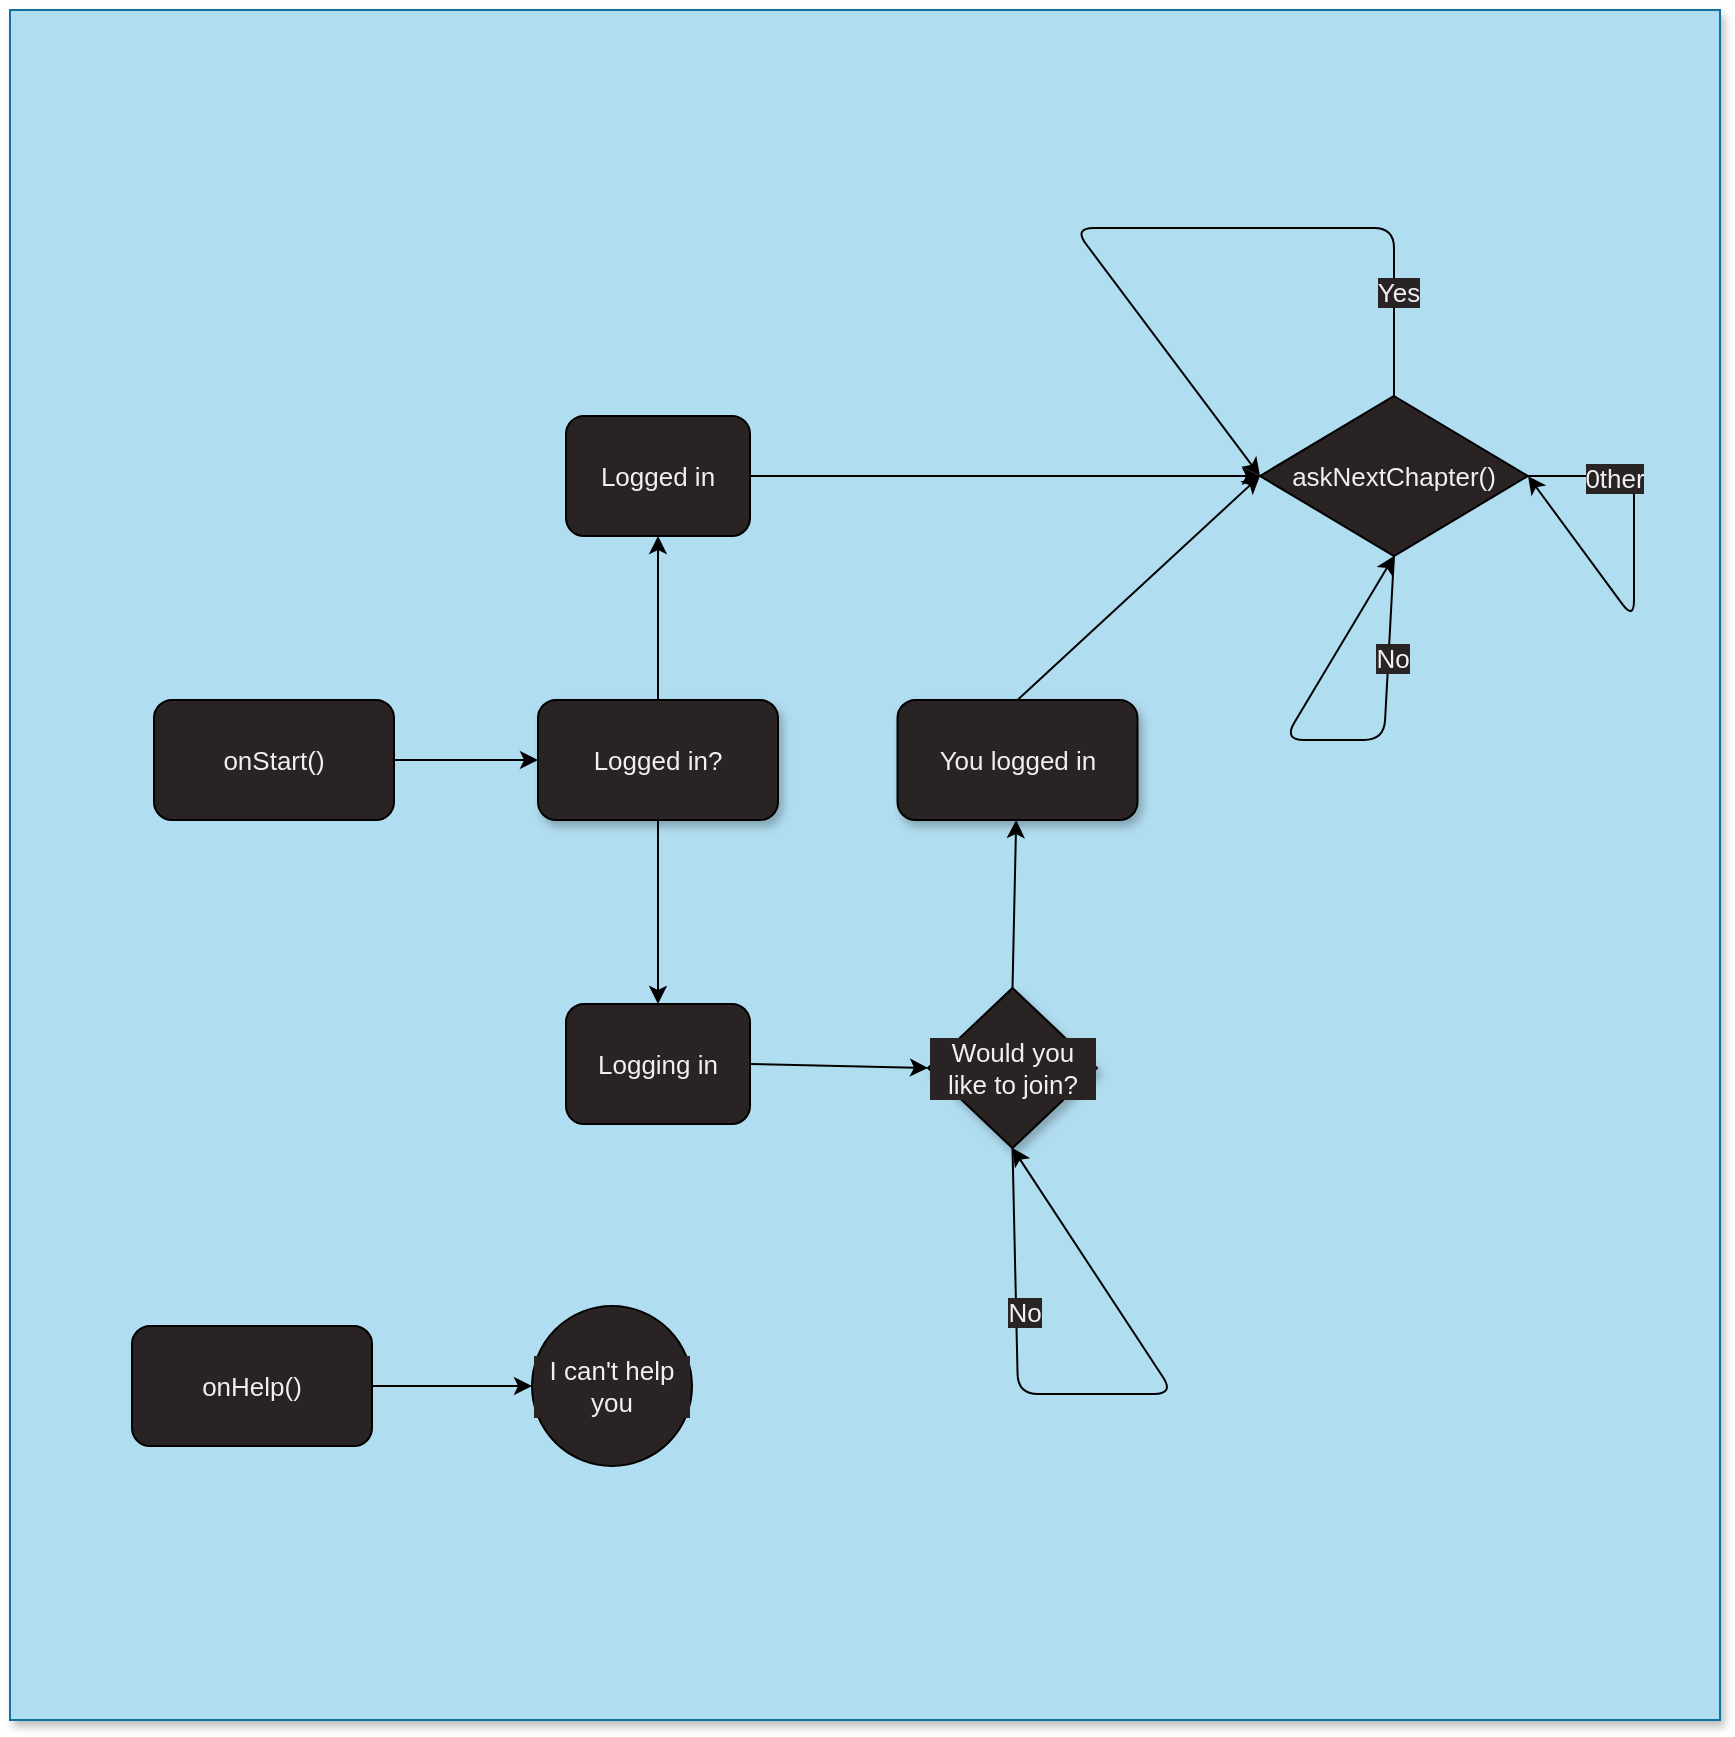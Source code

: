 <mxfile>
    <diagram id="0ou3tJIleFjJoa_R5QhZ" name="Page-1">
        <mxGraphModel dx="2732" dy="3599" grid="0" gridSize="10" guides="1" tooltips="1" connect="1" arrows="1" fold="1" page="1" pageScale="1" pageWidth="827" pageHeight="1169" math="0" shadow="0">
            <root>
                <mxCell id="0"/>
                <mxCell id="1" parent="0"/>
                <mxCell id="51" value="" style="whiteSpace=wrap;html=1;aspect=fixed;shadow=1;labelBackgroundColor=#2A2323;fontSize=13;strokeColor=#10739e;fillColor=#b1ddf0;" vertex="1" parent="1">
                    <mxGeometry x="-20" y="-75" width="855" height="855" as="geometry"/>
                </mxCell>
                <mxCell id="4" value="" style="edgeStyle=none;html=1;entryX=0;entryY=0.5;entryDx=0;entryDy=0;fillColor=#2A2323;strokeColor=#000000;labelBackgroundColor=#2A2323;fontColor=#F0F0F0;fontSize=13;" parent="1" source="2" target="44" edge="1">
                    <mxGeometry relative="1" as="geometry">
                        <mxPoint x="250" y="300" as="targetPoint"/>
                    </mxGeometry>
                </mxCell>
                <mxCell id="2" value="onStart()" style="rounded=1;whiteSpace=wrap;html=1;fillColor=#2A2323;strokeColor=#000000;labelBackgroundColor=#2A2323;fontColor=#F0F0F0;fontSize=13;" parent="1" vertex="1">
                    <mxGeometry x="52" y="270" width="120" height="60" as="geometry"/>
                </mxCell>
                <mxCell id="7" style="edgeStyle=none;html=1;exitX=1;exitY=0.5;exitDx=0;exitDy=0;entryX=0;entryY=0.5;entryDx=0;entryDy=0;fillColor=#2A2323;strokeColor=#000000;labelBackgroundColor=#2A2323;fontColor=#F0F0F0;fontSize=13;" parent="1" source="34" target="25" edge="1">
                    <mxGeometry relative="1" as="geometry">
                        <mxPoint x="388" y="130" as="targetPoint"/>
                        <Array as="points"/>
                    </mxGeometry>
                </mxCell>
                <mxCell id="16" style="edgeStyle=none;html=1;fillColor=#2A2323;strokeColor=#000000;labelBackgroundColor=#2A2323;fontColor=#F0F0F0;fontSize=13;" parent="1" source="15" target="17" edge="1">
                    <mxGeometry relative="1" as="geometry">
                        <mxPoint x="271" y="438" as="targetPoint"/>
                    </mxGeometry>
                </mxCell>
                <mxCell id="15" value="onHelp()" style="rounded=1;whiteSpace=wrap;html=1;fillColor=#2A2323;strokeColor=#000000;labelBackgroundColor=#2A2323;fontColor=#F0F0F0;fontSize=13;" parent="1" vertex="1">
                    <mxGeometry x="41" y="583" width="120" height="60" as="geometry"/>
                </mxCell>
                <mxCell id="17" value="I can't help you" style="ellipse;whiteSpace=wrap;html=1;aspect=fixed;fillColor=#2A2323;strokeColor=#000000;labelBackgroundColor=#2A2323;fontColor=#F0F0F0;fontSize=13;" parent="1" vertex="1">
                    <mxGeometry x="241" y="573" width="80" height="80" as="geometry"/>
                </mxCell>
                <mxCell id="35" value="" style="edgeStyle=none;html=1;entryX=0;entryY=0.5;entryDx=0;entryDy=0;exitX=1;exitY=0.5;exitDx=0;exitDy=0;fillColor=#2A2323;strokeColor=#000000;labelBackgroundColor=#2A2323;fontColor=#F0F0F0;fontSize=13;" edge="1" parent="1" source="47" target="40">
                    <mxGeometry relative="1" as="geometry">
                        <mxPoint x="433" y="429" as="targetPoint"/>
                        <Array as="points"/>
                    </mxGeometry>
                </mxCell>
                <mxCell id="41" value="" style="edgeStyle=none;html=1;exitX=0.5;exitY=0;exitDx=0;exitDy=0;fillColor=#2A2323;strokeColor=#000000;labelBackgroundColor=#2A2323;fontColor=#F0F0F0;fontSize=13;" edge="1" parent="1" source="44" target="34">
                    <mxGeometry relative="1" as="geometry"/>
                </mxCell>
                <mxCell id="24" style="edgeStyle=none;html=1;entryX=0;entryY=0.5;entryDx=0;entryDy=0;exitX=0.5;exitY=0;exitDx=0;exitDy=0;fillColor=#2A2323;strokeColor=#000000;labelBackgroundColor=#2A2323;fontColor=#F0F0F0;fontSize=13;" parent="1" source="36" target="25" edge="1">
                    <mxGeometry relative="1" as="geometry">
                        <Array as="points"/>
                    </mxGeometry>
                </mxCell>
                <mxCell id="37" style="edgeStyle=none;html=1;exitX=0.5;exitY=0;exitDx=0;exitDy=0;fillColor=#2A2323;strokeColor=#000000;labelBackgroundColor=#2A2323;fontColor=#F0F0F0;fontSize=13;" edge="1" parent="1" source="40" target="36">
                    <mxGeometry relative="1" as="geometry">
                        <mxPoint x="493" y="399" as="sourcePoint"/>
                    </mxGeometry>
                </mxCell>
                <mxCell id="26" style="edgeStyle=none;html=1;exitX=0.5;exitY=1;exitDx=0;exitDy=0;entryX=0.5;entryY=1;entryDx=0;entryDy=0;fillColor=#2A2323;strokeColor=#000000;labelBackgroundColor=#2A2323;fontColor=#F0F0F0;fontSize=13;" parent="1" source="25" edge="1" target="25">
                    <mxGeometry relative="1" as="geometry">
                        <mxPoint x="615" y="198" as="targetPoint"/>
                        <Array as="points">
                            <mxPoint x="667" y="290"/>
                            <mxPoint x="617" y="290"/>
                        </Array>
                    </mxGeometry>
                </mxCell>
                <mxCell id="30" value="No" style="edgeLabel;html=1;align=center;verticalAlign=middle;resizable=0;points=[];fillColor=#2A2323;strokeColor=#000000;labelBackgroundColor=#2A2323;fontColor=#F0F0F0;fontSize=13;" vertex="1" connectable="0" parent="26">
                    <mxGeometry x="-0.595" y="1" relative="1" as="geometry">
                        <mxPoint as="offset"/>
                    </mxGeometry>
                </mxCell>
                <mxCell id="28" style="edgeStyle=none;html=1;exitX=1;exitY=0.5;exitDx=0;exitDy=0;entryX=1;entryY=0.5;entryDx=0;entryDy=0;fillColor=#2A2323;strokeColor=#000000;labelBackgroundColor=#2A2323;fontColor=#F0F0F0;fontSize=13;" edge="1" parent="1" source="25" target="25">
                    <mxGeometry relative="1" as="geometry">
                        <mxPoint x="785" y="227" as="targetPoint"/>
                        <Array as="points">
                            <mxPoint x="792" y="158"/>
                            <mxPoint x="792" y="230"/>
                        </Array>
                    </mxGeometry>
                </mxCell>
                <mxCell id="29" value="0ther" style="edgeLabel;html=1;align=center;verticalAlign=middle;resizable=0;points=[];fillColor=#2A2323;strokeColor=#000000;labelBackgroundColor=#2A2323;fontColor=#F0F0F0;fontSize=13;" vertex="1" connectable="0" parent="28">
                    <mxGeometry x="-0.604" y="-1" relative="1" as="geometry">
                        <mxPoint as="offset"/>
                    </mxGeometry>
                </mxCell>
                <mxCell id="25" value="&lt;span style=&quot;font-size: 13px;&quot;&gt;askNextChapter()&lt;br style=&quot;font-size: 13px;&quot;&gt;&lt;/span&gt;" style="rhombus;whiteSpace=wrap;html=1;fillColor=#2A2323;strokeColor=#000000;labelBackgroundColor=#2A2323;fontColor=#F0F0F0;fontSize=13;" parent="1" vertex="1">
                    <mxGeometry x="605" y="118" width="134" height="80" as="geometry"/>
                </mxCell>
                <mxCell id="27" style="edgeStyle=none;html=1;exitX=0.5;exitY=0;exitDx=0;exitDy=0;entryX=0;entryY=0.5;entryDx=0;entryDy=0;fillColor=#2A2323;strokeColor=#000000;labelBackgroundColor=#2A2323;fontColor=#F0F0F0;fontSize=13;" parent="1" source="25" target="25" edge="1">
                    <mxGeometry relative="1" as="geometry">
                        <Array as="points">
                            <mxPoint x="672" y="34"/>
                            <mxPoint x="512" y="34"/>
                        </Array>
                    </mxGeometry>
                </mxCell>
                <mxCell id="31" value="Yes" style="edgeLabel;html=1;align=center;verticalAlign=middle;resizable=0;points=[];fillColor=#2A2323;strokeColor=#000000;labelBackgroundColor=#2A2323;fontColor=#F0F0F0;fontSize=13;" vertex="1" connectable="0" parent="27">
                    <mxGeometry x="-0.739" y="-2" relative="1" as="geometry">
                        <mxPoint as="offset"/>
                    </mxGeometry>
                </mxCell>
                <mxCell id="34" value="Logged in" style="rounded=1;whiteSpace=wrap;html=1;labelBackgroundColor=#2A2323;fillColor=#2A2323;strokeColor=#000000;fontColor=#F0F0F0;fontSize=13;" vertex="1" parent="1">
                    <mxGeometry x="258" y="128" width="92" height="60" as="geometry"/>
                </mxCell>
                <mxCell id="36" value="You logged in" style="rounded=1;whiteSpace=wrap;html=1;shadow=1;fillColor=#2A2323;strokeColor=#000000;labelBackgroundColor=#2A2323;fontColor=#F0F0F0;fontSize=13;" vertex="1" parent="1">
                    <mxGeometry x="423.75" y="270" width="120" height="60" as="geometry"/>
                </mxCell>
                <mxCell id="43" style="edgeStyle=none;html=1;entryX=0.5;entryY=1;entryDx=0;entryDy=0;exitX=0.5;exitY=1;exitDx=0;exitDy=0;fillColor=#2A2323;strokeColor=#000000;labelBackgroundColor=#2A2323;fontColor=#F0F0F0;fontSize=13;" edge="1" parent="1" source="40" target="40">
                    <mxGeometry relative="1" as="geometry">
                        <mxPoint x="484" y="631" as="targetPoint"/>
                        <Array as="points">
                            <mxPoint x="484" y="617"/>
                            <mxPoint x="562" y="617"/>
                        </Array>
                    </mxGeometry>
                </mxCell>
                <mxCell id="49" value="No" style="edgeLabel;html=1;align=center;verticalAlign=middle;resizable=0;points=[];fillColor=#2A2323;strokeColor=#000000;labelBackgroundColor=#2A2323;fontColor=#F0F0F0;fontSize=13;" vertex="1" connectable="0" parent="43">
                    <mxGeometry x="-0.537" y="4" relative="1" as="geometry">
                        <mxPoint y="1" as="offset"/>
                    </mxGeometry>
                </mxCell>
                <mxCell id="40" value="&lt;span style=&quot;font-size: 13px;&quot;&gt;Would you like to join?&lt;/span&gt;" style="rhombus;whiteSpace=wrap;html=1;shadow=1;labelBackgroundColor=#2A2323;fillColor=#2A2323;strokeColor=#000000;fontColor=#F0F0F0;fontSize=13;" vertex="1" parent="1">
                    <mxGeometry x="439" y="414" width="84.5" height="80" as="geometry"/>
                </mxCell>
                <mxCell id="48" style="edgeStyle=none;html=1;entryX=0.5;entryY=0;entryDx=0;entryDy=0;fillColor=#2A2323;strokeColor=#000000;labelBackgroundColor=#2A2323;fontColor=#F0F0F0;fontSize=13;" edge="1" parent="1" source="44" target="47">
                    <mxGeometry relative="1" as="geometry"/>
                </mxCell>
                <mxCell id="44" value="Logged in?" style="rounded=1;whiteSpace=wrap;html=1;shadow=1;labelBackgroundColor=#2A2323;fillColor=#2A2323;strokeColor=#000000;fontColor=#F0F0F0;fontSize=13;" vertex="1" parent="1">
                    <mxGeometry x="244" y="270" width="120" height="60" as="geometry"/>
                </mxCell>
                <mxCell id="47" value="Logging in" style="rounded=1;whiteSpace=wrap;html=1;labelBackgroundColor=#2A2323;fillColor=#2A2323;strokeColor=#000000;fontColor=#F0F0F0;fontSize=13;" vertex="1" parent="1">
                    <mxGeometry x="258" y="422" width="92" height="60" as="geometry"/>
                </mxCell>
            </root>
        </mxGraphModel>
    </diagram>
</mxfile>
